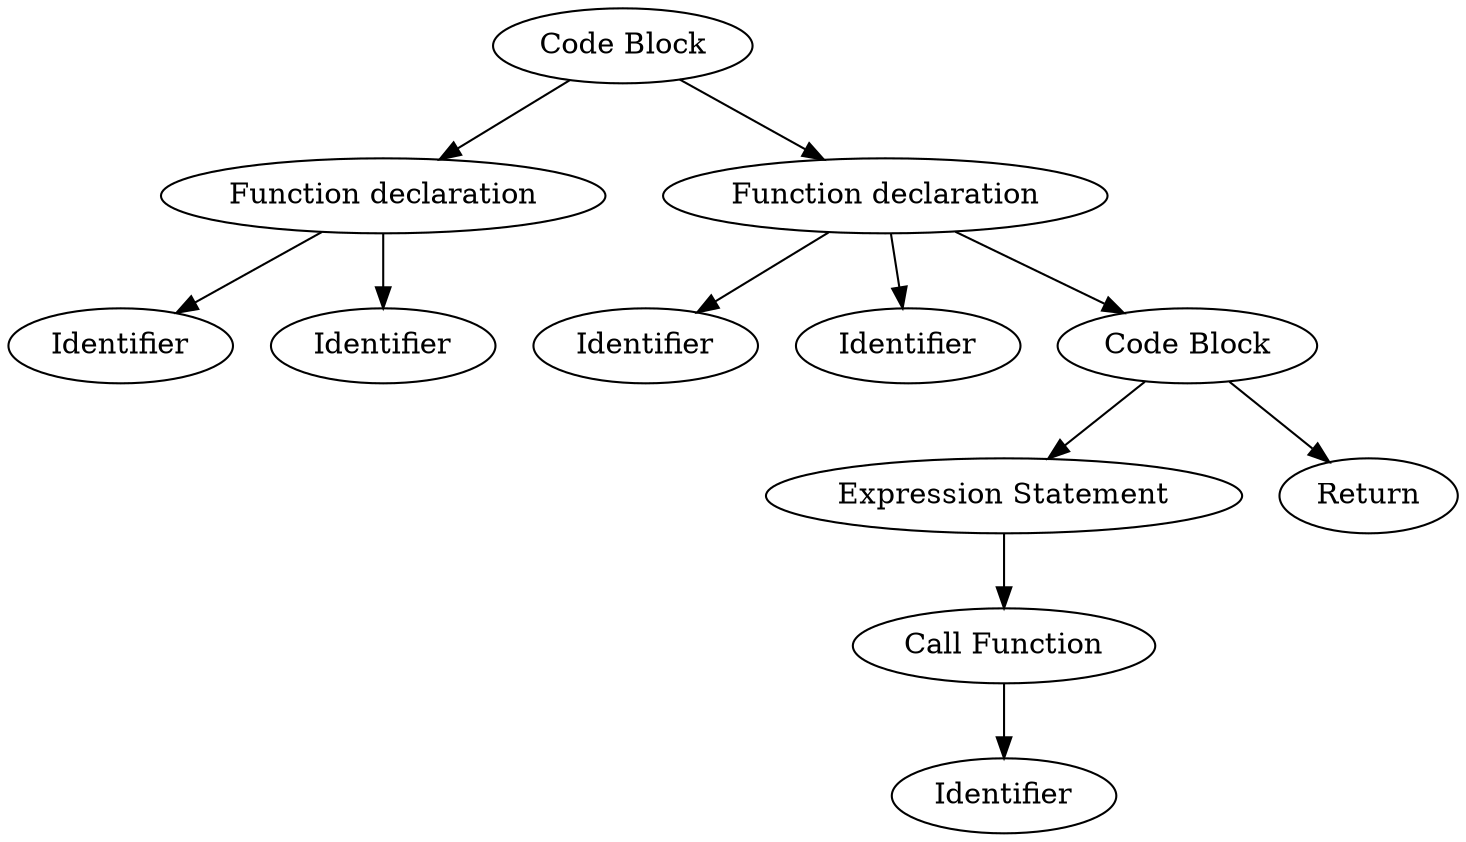 #@startdot
digraph AST{
node7[label="Code Block"]
node6[label="Function declaration"]
node1[label="Identifier"]
node2[label="Identifier"]
node6->node1
node6->node2
node7->node6
node17[label="Function declaration"]
node8[label="Identifier"]
node9[label="Identifier"]
node14[label="Code Block"]
node13[label="Expression Statement"]
node12[label="Call Function"]
node10[label="Identifier"]
node12->node10
node13->node12
node14->node13
node16[label="Return"]
node14->node16
node17->node14
node17->node8
node17->node9
node7->node17
}
#@enddot